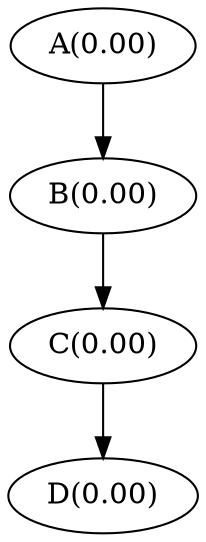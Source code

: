 
strict digraph no_progress {

	// Node definitions.

	"A(0.00)";

	"B(0.00)";

	"C(0.00)";

	"D(0.00)";


	// Edge definitions.

	"A(0.00)" -> "B(0.00)";

	"B(0.00)" -> "C(0.00)";

	"C(0.00)" -> "D(0.00)";

}